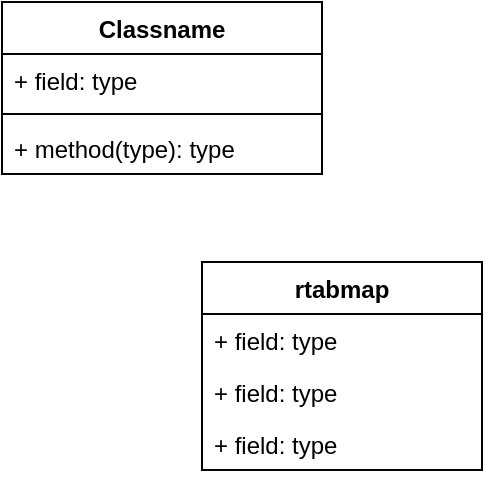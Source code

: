 <mxfile version="12.6.5" type="github">
  <diagram id="prg-H2agY32Onqj3-f8g" name="Page-1">
    <mxGraphModel dx="921" dy="483" grid="1" gridSize="10" guides="1" tooltips="1" connect="1" arrows="1" fold="1" page="1" pageScale="1" pageWidth="850" pageHeight="1100" math="0" shadow="0">
      <root>
        <mxCell id="0"/>
        <mxCell id="1" parent="0"/>
        <mxCell id="M-4O8EO4J0uvw8ZH6RBj-13" value="Classname" style="swimlane;fontStyle=1;align=center;verticalAlign=top;childLayout=stackLayout;horizontal=1;startSize=26;horizontalStack=0;resizeParent=1;resizeParentMax=0;resizeLast=0;collapsible=1;marginBottom=0;" parent="1" vertex="1">
          <mxGeometry x="250" y="180" width="160" height="86" as="geometry"/>
        </mxCell>
        <mxCell id="M-4O8EO4J0uvw8ZH6RBj-14" value="+ field: type" style="text;strokeColor=none;fillColor=none;align=left;verticalAlign=top;spacingLeft=4;spacingRight=4;overflow=hidden;rotatable=0;points=[[0,0.5],[1,0.5]];portConstraint=eastwest;" parent="M-4O8EO4J0uvw8ZH6RBj-13" vertex="1">
          <mxGeometry y="26" width="160" height="26" as="geometry"/>
        </mxCell>
        <mxCell id="M-4O8EO4J0uvw8ZH6RBj-15" value="" style="line;strokeWidth=1;fillColor=none;align=left;verticalAlign=middle;spacingTop=-1;spacingLeft=3;spacingRight=3;rotatable=0;labelPosition=right;points=[];portConstraint=eastwest;" parent="M-4O8EO4J0uvw8ZH6RBj-13" vertex="1">
          <mxGeometry y="52" width="160" height="8" as="geometry"/>
        </mxCell>
        <mxCell id="M-4O8EO4J0uvw8ZH6RBj-16" value="+ method(type): type" style="text;strokeColor=none;fillColor=none;align=left;verticalAlign=top;spacingLeft=4;spacingRight=4;overflow=hidden;rotatable=0;points=[[0,0.5],[1,0.5]];portConstraint=eastwest;" parent="M-4O8EO4J0uvw8ZH6RBj-13" vertex="1">
          <mxGeometry y="60" width="160" height="26" as="geometry"/>
        </mxCell>
        <mxCell id="43emIG1ino8ebpi0LZJV-1" value="rtabmap" style="swimlane;fontStyle=1;childLayout=stackLayout;horizontal=1;startSize=26;fillColor=none;horizontalStack=0;resizeParent=1;resizeParentMax=0;resizeLast=0;collapsible=1;marginBottom=0;" vertex="1" parent="1">
          <mxGeometry x="350" y="310" width="140" height="104" as="geometry"/>
        </mxCell>
        <mxCell id="43emIG1ino8ebpi0LZJV-2" value="+ field: type" style="text;strokeColor=none;fillColor=none;align=left;verticalAlign=top;spacingLeft=4;spacingRight=4;overflow=hidden;rotatable=0;points=[[0,0.5],[1,0.5]];portConstraint=eastwest;" vertex="1" parent="43emIG1ino8ebpi0LZJV-1">
          <mxGeometry y="26" width="140" height="26" as="geometry"/>
        </mxCell>
        <mxCell id="43emIG1ino8ebpi0LZJV-3" value="+ field: type" style="text;strokeColor=none;fillColor=none;align=left;verticalAlign=top;spacingLeft=4;spacingRight=4;overflow=hidden;rotatable=0;points=[[0,0.5],[1,0.5]];portConstraint=eastwest;" vertex="1" parent="43emIG1ino8ebpi0LZJV-1">
          <mxGeometry y="52" width="140" height="26" as="geometry"/>
        </mxCell>
        <mxCell id="43emIG1ino8ebpi0LZJV-4" value="+ field: type" style="text;strokeColor=none;fillColor=none;align=left;verticalAlign=top;spacingLeft=4;spacingRight=4;overflow=hidden;rotatable=0;points=[[0,0.5],[1,0.5]];portConstraint=eastwest;" vertex="1" parent="43emIG1ino8ebpi0LZJV-1">
          <mxGeometry y="78" width="140" height="26" as="geometry"/>
        </mxCell>
      </root>
    </mxGraphModel>
  </diagram>
</mxfile>
